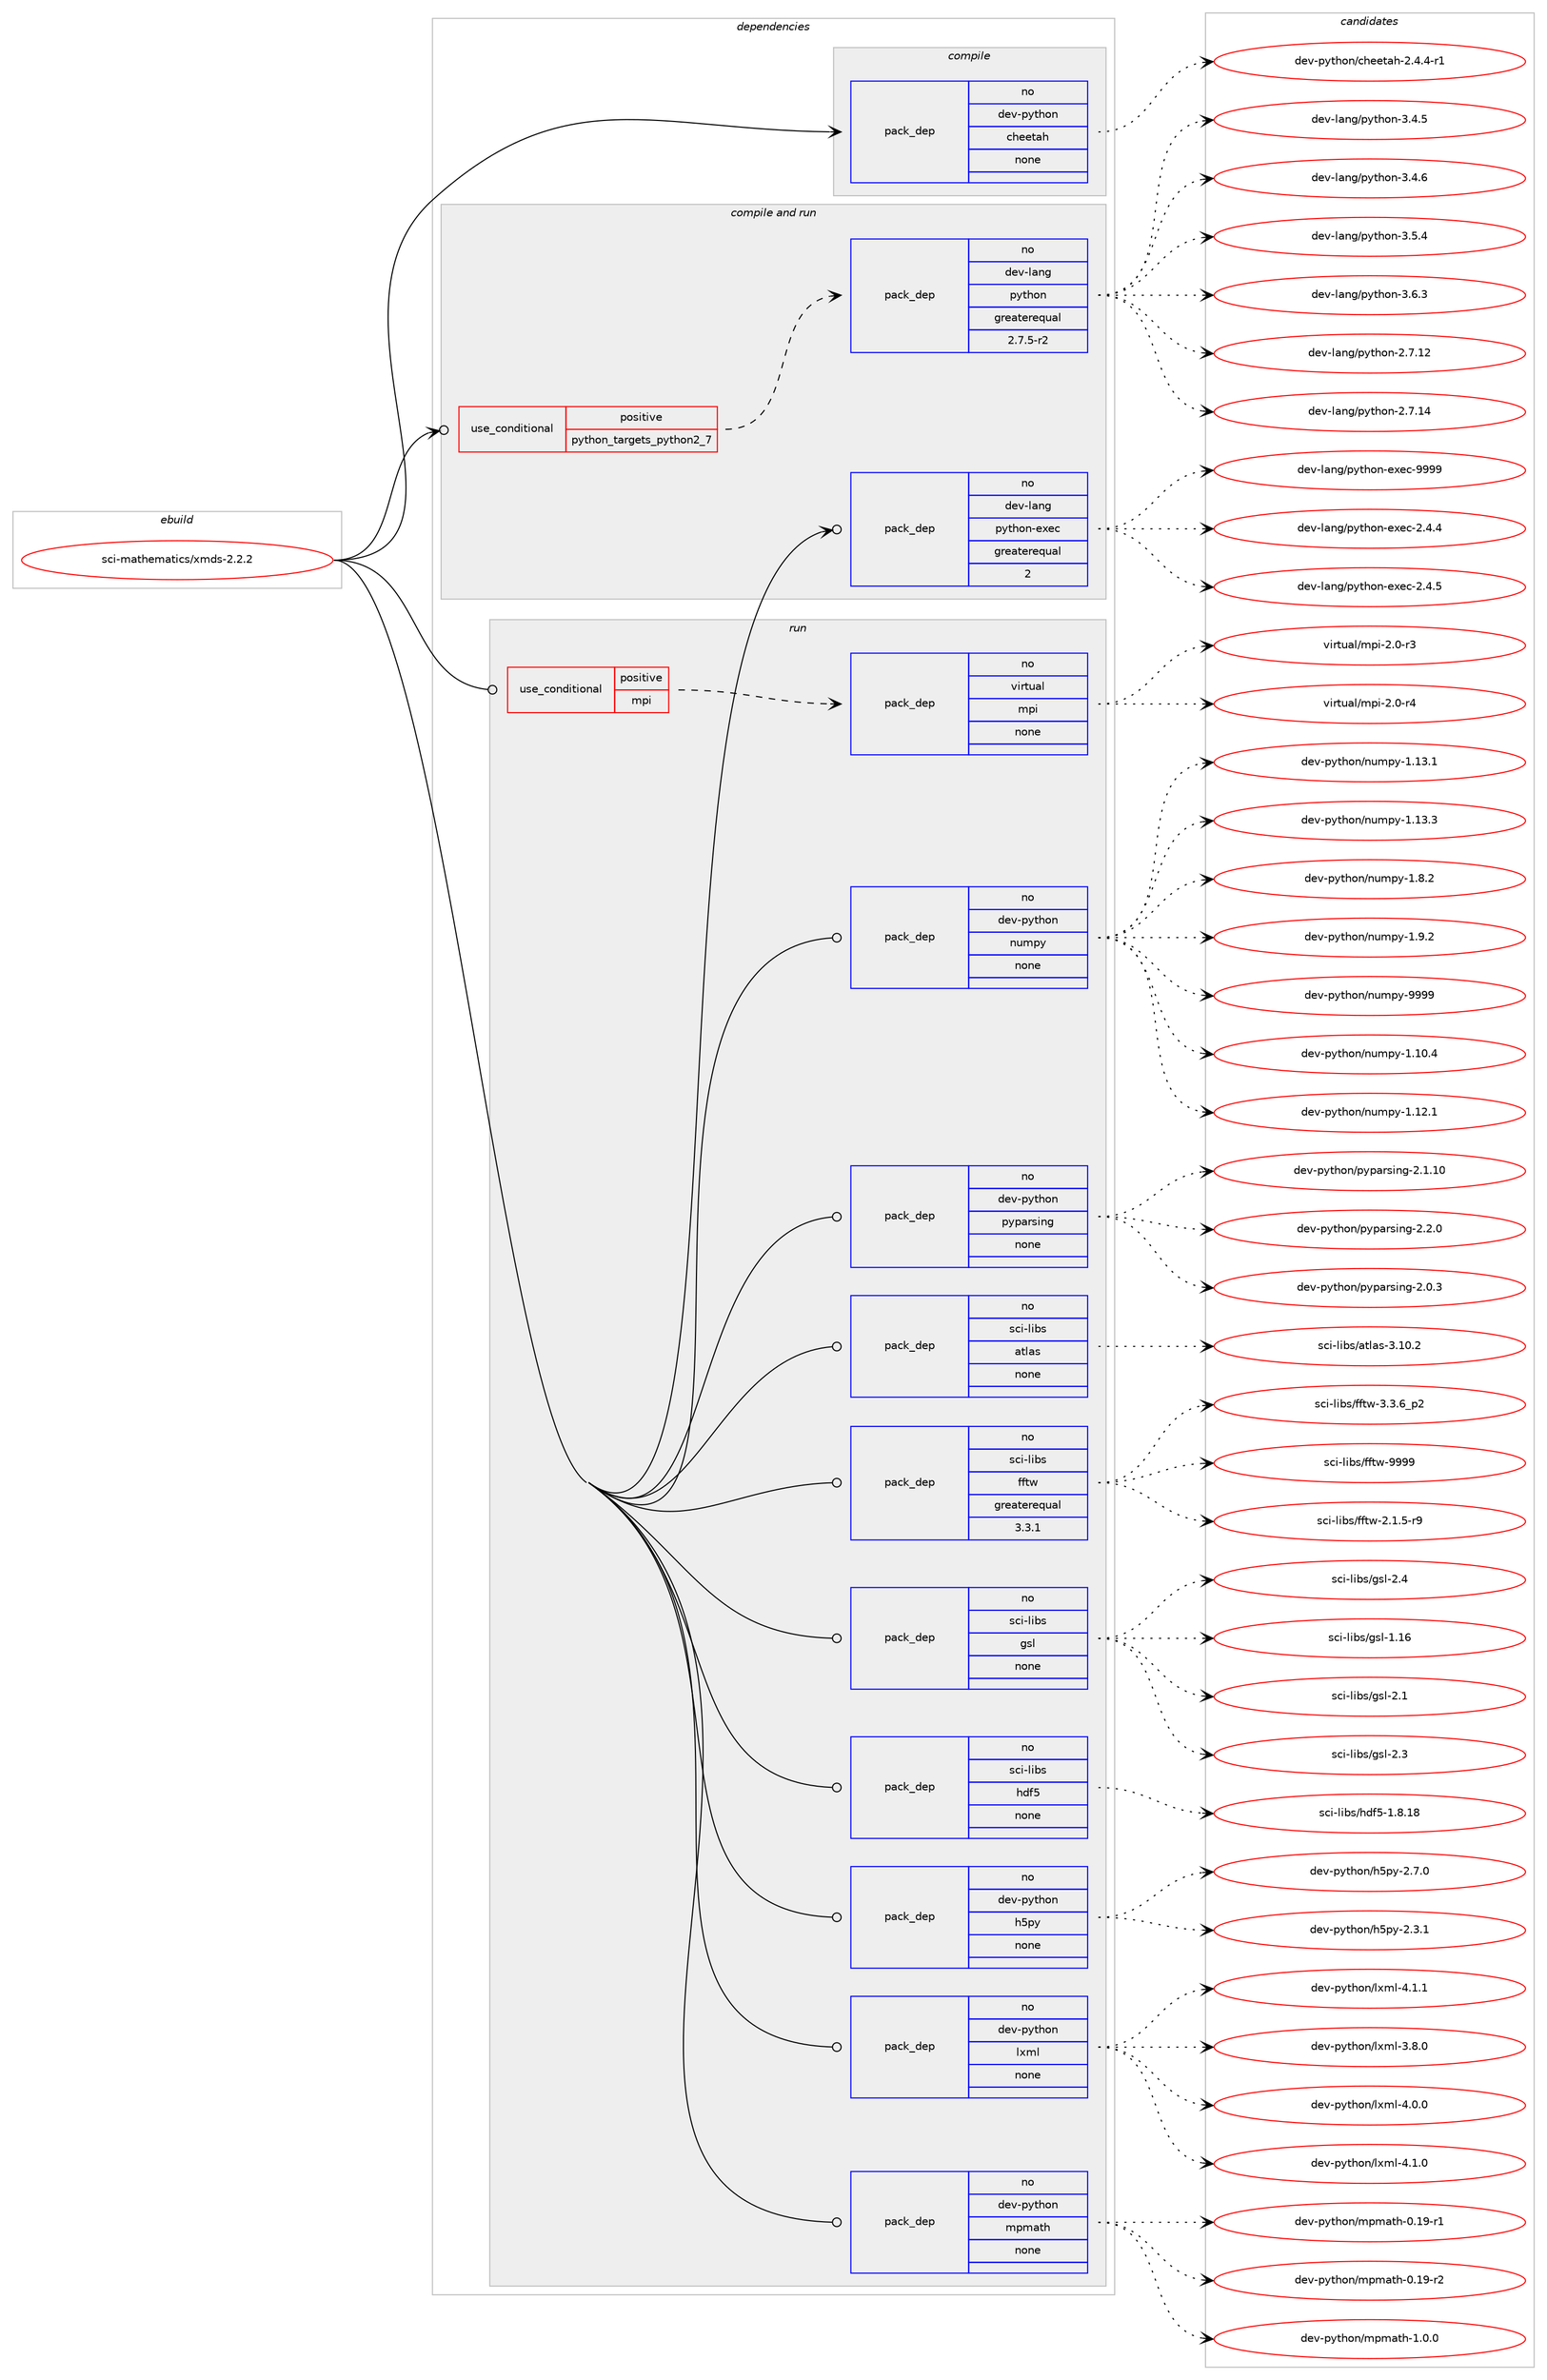 digraph prolog {

# *************
# Graph options
# *************

newrank=true;
concentrate=true;
compound=true;
graph [rankdir=LR,fontname=Helvetica,fontsize=10,ranksep=1.5];#, ranksep=2.5, nodesep=0.2];
edge  [arrowhead=vee];
node  [fontname=Helvetica,fontsize=10];

# **********
# The ebuild
# **********

subgraph cluster_leftcol {
color=gray;
rank=same;
label=<<i>ebuild</i>>;
id [label="sci-mathematics/xmds-2.2.2", color=red, width=4, href="../sci-mathematics/xmds-2.2.2.svg"];
}

# ****************
# The dependencies
# ****************

subgraph cluster_midcol {
color=gray;
label=<<i>dependencies</i>>;
subgraph cluster_compile {
fillcolor="#eeeeee";
style=filled;
label=<<i>compile</i>>;
subgraph pack337279 {
dependency457027 [label=<<TABLE BORDER="0" CELLBORDER="1" CELLSPACING="0" CELLPADDING="4" WIDTH="220"><TR><TD ROWSPAN="6" CELLPADDING="30">pack_dep</TD></TR><TR><TD WIDTH="110">no</TD></TR><TR><TD>dev-python</TD></TR><TR><TD>cheetah</TD></TR><TR><TD>none</TD></TR><TR><TD></TD></TR></TABLE>>, shape=none, color=blue];
}
id:e -> dependency457027:w [weight=20,style="solid",arrowhead="vee"];
}
subgraph cluster_compileandrun {
fillcolor="#eeeeee";
style=filled;
label=<<i>compile and run</i>>;
subgraph cond111752 {
dependency457028 [label=<<TABLE BORDER="0" CELLBORDER="1" CELLSPACING="0" CELLPADDING="4"><TR><TD ROWSPAN="3" CELLPADDING="10">use_conditional</TD></TR><TR><TD>positive</TD></TR><TR><TD>python_targets_python2_7</TD></TR></TABLE>>, shape=none, color=red];
subgraph pack337280 {
dependency457029 [label=<<TABLE BORDER="0" CELLBORDER="1" CELLSPACING="0" CELLPADDING="4" WIDTH="220"><TR><TD ROWSPAN="6" CELLPADDING="30">pack_dep</TD></TR><TR><TD WIDTH="110">no</TD></TR><TR><TD>dev-lang</TD></TR><TR><TD>python</TD></TR><TR><TD>greaterequal</TD></TR><TR><TD>2.7.5-r2</TD></TR></TABLE>>, shape=none, color=blue];
}
dependency457028:e -> dependency457029:w [weight=20,style="dashed",arrowhead="vee"];
}
id:e -> dependency457028:w [weight=20,style="solid",arrowhead="odotvee"];
subgraph pack337281 {
dependency457030 [label=<<TABLE BORDER="0" CELLBORDER="1" CELLSPACING="0" CELLPADDING="4" WIDTH="220"><TR><TD ROWSPAN="6" CELLPADDING="30">pack_dep</TD></TR><TR><TD WIDTH="110">no</TD></TR><TR><TD>dev-lang</TD></TR><TR><TD>python-exec</TD></TR><TR><TD>greaterequal</TD></TR><TR><TD>2</TD></TR></TABLE>>, shape=none, color=blue];
}
id:e -> dependency457030:w [weight=20,style="solid",arrowhead="odotvee"];
}
subgraph cluster_run {
fillcolor="#eeeeee";
style=filled;
label=<<i>run</i>>;
subgraph cond111753 {
dependency457031 [label=<<TABLE BORDER="0" CELLBORDER="1" CELLSPACING="0" CELLPADDING="4"><TR><TD ROWSPAN="3" CELLPADDING="10">use_conditional</TD></TR><TR><TD>positive</TD></TR><TR><TD>mpi</TD></TR></TABLE>>, shape=none, color=red];
subgraph pack337282 {
dependency457032 [label=<<TABLE BORDER="0" CELLBORDER="1" CELLSPACING="0" CELLPADDING="4" WIDTH="220"><TR><TD ROWSPAN="6" CELLPADDING="30">pack_dep</TD></TR><TR><TD WIDTH="110">no</TD></TR><TR><TD>virtual</TD></TR><TR><TD>mpi</TD></TR><TR><TD>none</TD></TR><TR><TD></TD></TR></TABLE>>, shape=none, color=blue];
}
dependency457031:e -> dependency457032:w [weight=20,style="dashed",arrowhead="vee"];
}
id:e -> dependency457031:w [weight=20,style="solid",arrowhead="odot"];
subgraph pack337283 {
dependency457033 [label=<<TABLE BORDER="0" CELLBORDER="1" CELLSPACING="0" CELLPADDING="4" WIDTH="220"><TR><TD ROWSPAN="6" CELLPADDING="30">pack_dep</TD></TR><TR><TD WIDTH="110">no</TD></TR><TR><TD>dev-python</TD></TR><TR><TD>h5py</TD></TR><TR><TD>none</TD></TR><TR><TD></TD></TR></TABLE>>, shape=none, color=blue];
}
id:e -> dependency457033:w [weight=20,style="solid",arrowhead="odot"];
subgraph pack337284 {
dependency457034 [label=<<TABLE BORDER="0" CELLBORDER="1" CELLSPACING="0" CELLPADDING="4" WIDTH="220"><TR><TD ROWSPAN="6" CELLPADDING="30">pack_dep</TD></TR><TR><TD WIDTH="110">no</TD></TR><TR><TD>dev-python</TD></TR><TR><TD>lxml</TD></TR><TR><TD>none</TD></TR><TR><TD></TD></TR></TABLE>>, shape=none, color=blue];
}
id:e -> dependency457034:w [weight=20,style="solid",arrowhead="odot"];
subgraph pack337285 {
dependency457035 [label=<<TABLE BORDER="0" CELLBORDER="1" CELLSPACING="0" CELLPADDING="4" WIDTH="220"><TR><TD ROWSPAN="6" CELLPADDING="30">pack_dep</TD></TR><TR><TD WIDTH="110">no</TD></TR><TR><TD>dev-python</TD></TR><TR><TD>mpmath</TD></TR><TR><TD>none</TD></TR><TR><TD></TD></TR></TABLE>>, shape=none, color=blue];
}
id:e -> dependency457035:w [weight=20,style="solid",arrowhead="odot"];
subgraph pack337286 {
dependency457036 [label=<<TABLE BORDER="0" CELLBORDER="1" CELLSPACING="0" CELLPADDING="4" WIDTH="220"><TR><TD ROWSPAN="6" CELLPADDING="30">pack_dep</TD></TR><TR><TD WIDTH="110">no</TD></TR><TR><TD>dev-python</TD></TR><TR><TD>numpy</TD></TR><TR><TD>none</TD></TR><TR><TD></TD></TR></TABLE>>, shape=none, color=blue];
}
id:e -> dependency457036:w [weight=20,style="solid",arrowhead="odot"];
subgraph pack337287 {
dependency457037 [label=<<TABLE BORDER="0" CELLBORDER="1" CELLSPACING="0" CELLPADDING="4" WIDTH="220"><TR><TD ROWSPAN="6" CELLPADDING="30">pack_dep</TD></TR><TR><TD WIDTH="110">no</TD></TR><TR><TD>dev-python</TD></TR><TR><TD>pyparsing</TD></TR><TR><TD>none</TD></TR><TR><TD></TD></TR></TABLE>>, shape=none, color=blue];
}
id:e -> dependency457037:w [weight=20,style="solid",arrowhead="odot"];
subgraph pack337288 {
dependency457038 [label=<<TABLE BORDER="0" CELLBORDER="1" CELLSPACING="0" CELLPADDING="4" WIDTH="220"><TR><TD ROWSPAN="6" CELLPADDING="30">pack_dep</TD></TR><TR><TD WIDTH="110">no</TD></TR><TR><TD>sci-libs</TD></TR><TR><TD>atlas</TD></TR><TR><TD>none</TD></TR><TR><TD></TD></TR></TABLE>>, shape=none, color=blue];
}
id:e -> dependency457038:w [weight=20,style="solid",arrowhead="odot"];
subgraph pack337289 {
dependency457039 [label=<<TABLE BORDER="0" CELLBORDER="1" CELLSPACING="0" CELLPADDING="4" WIDTH="220"><TR><TD ROWSPAN="6" CELLPADDING="30">pack_dep</TD></TR><TR><TD WIDTH="110">no</TD></TR><TR><TD>sci-libs</TD></TR><TR><TD>fftw</TD></TR><TR><TD>greaterequal</TD></TR><TR><TD>3.3.1</TD></TR></TABLE>>, shape=none, color=blue];
}
id:e -> dependency457039:w [weight=20,style="solid",arrowhead="odot"];
subgraph pack337290 {
dependency457040 [label=<<TABLE BORDER="0" CELLBORDER="1" CELLSPACING="0" CELLPADDING="4" WIDTH="220"><TR><TD ROWSPAN="6" CELLPADDING="30">pack_dep</TD></TR><TR><TD WIDTH="110">no</TD></TR><TR><TD>sci-libs</TD></TR><TR><TD>gsl</TD></TR><TR><TD>none</TD></TR><TR><TD></TD></TR></TABLE>>, shape=none, color=blue];
}
id:e -> dependency457040:w [weight=20,style="solid",arrowhead="odot"];
subgraph pack337291 {
dependency457041 [label=<<TABLE BORDER="0" CELLBORDER="1" CELLSPACING="0" CELLPADDING="4" WIDTH="220"><TR><TD ROWSPAN="6" CELLPADDING="30">pack_dep</TD></TR><TR><TD WIDTH="110">no</TD></TR><TR><TD>sci-libs</TD></TR><TR><TD>hdf5</TD></TR><TR><TD>none</TD></TR><TR><TD></TD></TR></TABLE>>, shape=none, color=blue];
}
id:e -> dependency457041:w [weight=20,style="solid",arrowhead="odot"];
}
}

# **************
# The candidates
# **************

subgraph cluster_choices {
rank=same;
color=gray;
label=<<i>candidates</i>>;

subgraph choice337279 {
color=black;
nodesep=1;
choice100101118451121211161041111104799104101101116971044550465246524511449 [label="dev-python/cheetah-2.4.4-r1", color=red, width=4,href="../dev-python/cheetah-2.4.4-r1.svg"];
dependency457027:e -> choice100101118451121211161041111104799104101101116971044550465246524511449:w [style=dotted,weight="100"];
}
subgraph choice337280 {
color=black;
nodesep=1;
choice10010111845108971101034711212111610411111045504655464950 [label="dev-lang/python-2.7.12", color=red, width=4,href="../dev-lang/python-2.7.12.svg"];
choice10010111845108971101034711212111610411111045504655464952 [label="dev-lang/python-2.7.14", color=red, width=4,href="../dev-lang/python-2.7.14.svg"];
choice100101118451089711010347112121116104111110455146524653 [label="dev-lang/python-3.4.5", color=red, width=4,href="../dev-lang/python-3.4.5.svg"];
choice100101118451089711010347112121116104111110455146524654 [label="dev-lang/python-3.4.6", color=red, width=4,href="../dev-lang/python-3.4.6.svg"];
choice100101118451089711010347112121116104111110455146534652 [label="dev-lang/python-3.5.4", color=red, width=4,href="../dev-lang/python-3.5.4.svg"];
choice100101118451089711010347112121116104111110455146544651 [label="dev-lang/python-3.6.3", color=red, width=4,href="../dev-lang/python-3.6.3.svg"];
dependency457029:e -> choice10010111845108971101034711212111610411111045504655464950:w [style=dotted,weight="100"];
dependency457029:e -> choice10010111845108971101034711212111610411111045504655464952:w [style=dotted,weight="100"];
dependency457029:e -> choice100101118451089711010347112121116104111110455146524653:w [style=dotted,weight="100"];
dependency457029:e -> choice100101118451089711010347112121116104111110455146524654:w [style=dotted,weight="100"];
dependency457029:e -> choice100101118451089711010347112121116104111110455146534652:w [style=dotted,weight="100"];
dependency457029:e -> choice100101118451089711010347112121116104111110455146544651:w [style=dotted,weight="100"];
}
subgraph choice337281 {
color=black;
nodesep=1;
choice1001011184510897110103471121211161041111104510112010199455046524652 [label="dev-lang/python-exec-2.4.4", color=red, width=4,href="../dev-lang/python-exec-2.4.4.svg"];
choice1001011184510897110103471121211161041111104510112010199455046524653 [label="dev-lang/python-exec-2.4.5", color=red, width=4,href="../dev-lang/python-exec-2.4.5.svg"];
choice10010111845108971101034711212111610411111045101120101994557575757 [label="dev-lang/python-exec-9999", color=red, width=4,href="../dev-lang/python-exec-9999.svg"];
dependency457030:e -> choice1001011184510897110103471121211161041111104510112010199455046524652:w [style=dotted,weight="100"];
dependency457030:e -> choice1001011184510897110103471121211161041111104510112010199455046524653:w [style=dotted,weight="100"];
dependency457030:e -> choice10010111845108971101034711212111610411111045101120101994557575757:w [style=dotted,weight="100"];
}
subgraph choice337282 {
color=black;
nodesep=1;
choice1181051141161179710847109112105455046484511451 [label="virtual/mpi-2.0-r3", color=red, width=4,href="../virtual/mpi-2.0-r3.svg"];
choice1181051141161179710847109112105455046484511452 [label="virtual/mpi-2.0-r4", color=red, width=4,href="../virtual/mpi-2.0-r4.svg"];
dependency457032:e -> choice1181051141161179710847109112105455046484511451:w [style=dotted,weight="100"];
dependency457032:e -> choice1181051141161179710847109112105455046484511452:w [style=dotted,weight="100"];
}
subgraph choice337283 {
color=black;
nodesep=1;
choice100101118451121211161041111104710453112121455046514649 [label="dev-python/h5py-2.3.1", color=red, width=4,href="../dev-python/h5py-2.3.1.svg"];
choice100101118451121211161041111104710453112121455046554648 [label="dev-python/h5py-2.7.0", color=red, width=4,href="../dev-python/h5py-2.7.0.svg"];
dependency457033:e -> choice100101118451121211161041111104710453112121455046514649:w [style=dotted,weight="100"];
dependency457033:e -> choice100101118451121211161041111104710453112121455046554648:w [style=dotted,weight="100"];
}
subgraph choice337284 {
color=black;
nodesep=1;
choice1001011184511212111610411111047108120109108455146564648 [label="dev-python/lxml-3.8.0", color=red, width=4,href="../dev-python/lxml-3.8.0.svg"];
choice1001011184511212111610411111047108120109108455246484648 [label="dev-python/lxml-4.0.0", color=red, width=4,href="../dev-python/lxml-4.0.0.svg"];
choice1001011184511212111610411111047108120109108455246494648 [label="dev-python/lxml-4.1.0", color=red, width=4,href="../dev-python/lxml-4.1.0.svg"];
choice1001011184511212111610411111047108120109108455246494649 [label="dev-python/lxml-4.1.1", color=red, width=4,href="../dev-python/lxml-4.1.1.svg"];
dependency457034:e -> choice1001011184511212111610411111047108120109108455146564648:w [style=dotted,weight="100"];
dependency457034:e -> choice1001011184511212111610411111047108120109108455246484648:w [style=dotted,weight="100"];
dependency457034:e -> choice1001011184511212111610411111047108120109108455246494648:w [style=dotted,weight="100"];
dependency457034:e -> choice1001011184511212111610411111047108120109108455246494649:w [style=dotted,weight="100"];
}
subgraph choice337285 {
color=black;
nodesep=1;
choice10010111845112121116104111110471091121099711610445484649574511449 [label="dev-python/mpmath-0.19-r1", color=red, width=4,href="../dev-python/mpmath-0.19-r1.svg"];
choice10010111845112121116104111110471091121099711610445484649574511450 [label="dev-python/mpmath-0.19-r2", color=red, width=4,href="../dev-python/mpmath-0.19-r2.svg"];
choice100101118451121211161041111104710911210997116104454946484648 [label="dev-python/mpmath-1.0.0", color=red, width=4,href="../dev-python/mpmath-1.0.0.svg"];
dependency457035:e -> choice10010111845112121116104111110471091121099711610445484649574511449:w [style=dotted,weight="100"];
dependency457035:e -> choice10010111845112121116104111110471091121099711610445484649574511450:w [style=dotted,weight="100"];
dependency457035:e -> choice100101118451121211161041111104710911210997116104454946484648:w [style=dotted,weight="100"];
}
subgraph choice337286 {
color=black;
nodesep=1;
choice100101118451121211161041111104711011710911212145494649484652 [label="dev-python/numpy-1.10.4", color=red, width=4,href="../dev-python/numpy-1.10.4.svg"];
choice100101118451121211161041111104711011710911212145494649504649 [label="dev-python/numpy-1.12.1", color=red, width=4,href="../dev-python/numpy-1.12.1.svg"];
choice100101118451121211161041111104711011710911212145494649514649 [label="dev-python/numpy-1.13.1", color=red, width=4,href="../dev-python/numpy-1.13.1.svg"];
choice100101118451121211161041111104711011710911212145494649514651 [label="dev-python/numpy-1.13.3", color=red, width=4,href="../dev-python/numpy-1.13.3.svg"];
choice1001011184511212111610411111047110117109112121454946564650 [label="dev-python/numpy-1.8.2", color=red, width=4,href="../dev-python/numpy-1.8.2.svg"];
choice1001011184511212111610411111047110117109112121454946574650 [label="dev-python/numpy-1.9.2", color=red, width=4,href="../dev-python/numpy-1.9.2.svg"];
choice10010111845112121116104111110471101171091121214557575757 [label="dev-python/numpy-9999", color=red, width=4,href="../dev-python/numpy-9999.svg"];
dependency457036:e -> choice100101118451121211161041111104711011710911212145494649484652:w [style=dotted,weight="100"];
dependency457036:e -> choice100101118451121211161041111104711011710911212145494649504649:w [style=dotted,weight="100"];
dependency457036:e -> choice100101118451121211161041111104711011710911212145494649514649:w [style=dotted,weight="100"];
dependency457036:e -> choice100101118451121211161041111104711011710911212145494649514651:w [style=dotted,weight="100"];
dependency457036:e -> choice1001011184511212111610411111047110117109112121454946564650:w [style=dotted,weight="100"];
dependency457036:e -> choice1001011184511212111610411111047110117109112121454946574650:w [style=dotted,weight="100"];
dependency457036:e -> choice10010111845112121116104111110471101171091121214557575757:w [style=dotted,weight="100"];
}
subgraph choice337287 {
color=black;
nodesep=1;
choice100101118451121211161041111104711212111297114115105110103455046484651 [label="dev-python/pyparsing-2.0.3", color=red, width=4,href="../dev-python/pyparsing-2.0.3.svg"];
choice10010111845112121116104111110471121211129711411510511010345504649464948 [label="dev-python/pyparsing-2.1.10", color=red, width=4,href="../dev-python/pyparsing-2.1.10.svg"];
choice100101118451121211161041111104711212111297114115105110103455046504648 [label="dev-python/pyparsing-2.2.0", color=red, width=4,href="../dev-python/pyparsing-2.2.0.svg"];
dependency457037:e -> choice100101118451121211161041111104711212111297114115105110103455046484651:w [style=dotted,weight="100"];
dependency457037:e -> choice10010111845112121116104111110471121211129711411510511010345504649464948:w [style=dotted,weight="100"];
dependency457037:e -> choice100101118451121211161041111104711212111297114115105110103455046504648:w [style=dotted,weight="100"];
}
subgraph choice337288 {
color=black;
nodesep=1;
choice11599105451081059811547971161089711545514649484650 [label="sci-libs/atlas-3.10.2", color=red, width=4,href="../sci-libs/atlas-3.10.2.svg"];
dependency457038:e -> choice11599105451081059811547971161089711545514649484650:w [style=dotted,weight="100"];
}
subgraph choice337289 {
color=black;
nodesep=1;
choice115991054510810598115471021021161194550464946534511457 [label="sci-libs/fftw-2.1.5-r9", color=red, width=4,href="../sci-libs/fftw-2.1.5-r9.svg"];
choice115991054510810598115471021021161194551465146549511250 [label="sci-libs/fftw-3.3.6_p2", color=red, width=4,href="../sci-libs/fftw-3.3.6_p2.svg"];
choice115991054510810598115471021021161194557575757 [label="sci-libs/fftw-9999", color=red, width=4,href="../sci-libs/fftw-9999.svg"];
dependency457039:e -> choice115991054510810598115471021021161194550464946534511457:w [style=dotted,weight="100"];
dependency457039:e -> choice115991054510810598115471021021161194551465146549511250:w [style=dotted,weight="100"];
dependency457039:e -> choice115991054510810598115471021021161194557575757:w [style=dotted,weight="100"];
}
subgraph choice337290 {
color=black;
nodesep=1;
choice115991054510810598115471031151084549464954 [label="sci-libs/gsl-1.16", color=red, width=4,href="../sci-libs/gsl-1.16.svg"];
choice1159910545108105981154710311510845504649 [label="sci-libs/gsl-2.1", color=red, width=4,href="../sci-libs/gsl-2.1.svg"];
choice1159910545108105981154710311510845504651 [label="sci-libs/gsl-2.3", color=red, width=4,href="../sci-libs/gsl-2.3.svg"];
choice1159910545108105981154710311510845504652 [label="sci-libs/gsl-2.4", color=red, width=4,href="../sci-libs/gsl-2.4.svg"];
dependency457040:e -> choice115991054510810598115471031151084549464954:w [style=dotted,weight="100"];
dependency457040:e -> choice1159910545108105981154710311510845504649:w [style=dotted,weight="100"];
dependency457040:e -> choice1159910545108105981154710311510845504651:w [style=dotted,weight="100"];
dependency457040:e -> choice1159910545108105981154710311510845504652:w [style=dotted,weight="100"];
}
subgraph choice337291 {
color=black;
nodesep=1;
choice115991054510810598115471041001025345494656464956 [label="sci-libs/hdf5-1.8.18", color=red, width=4,href="../sci-libs/hdf5-1.8.18.svg"];
dependency457041:e -> choice115991054510810598115471041001025345494656464956:w [style=dotted,weight="100"];
}
}

}
